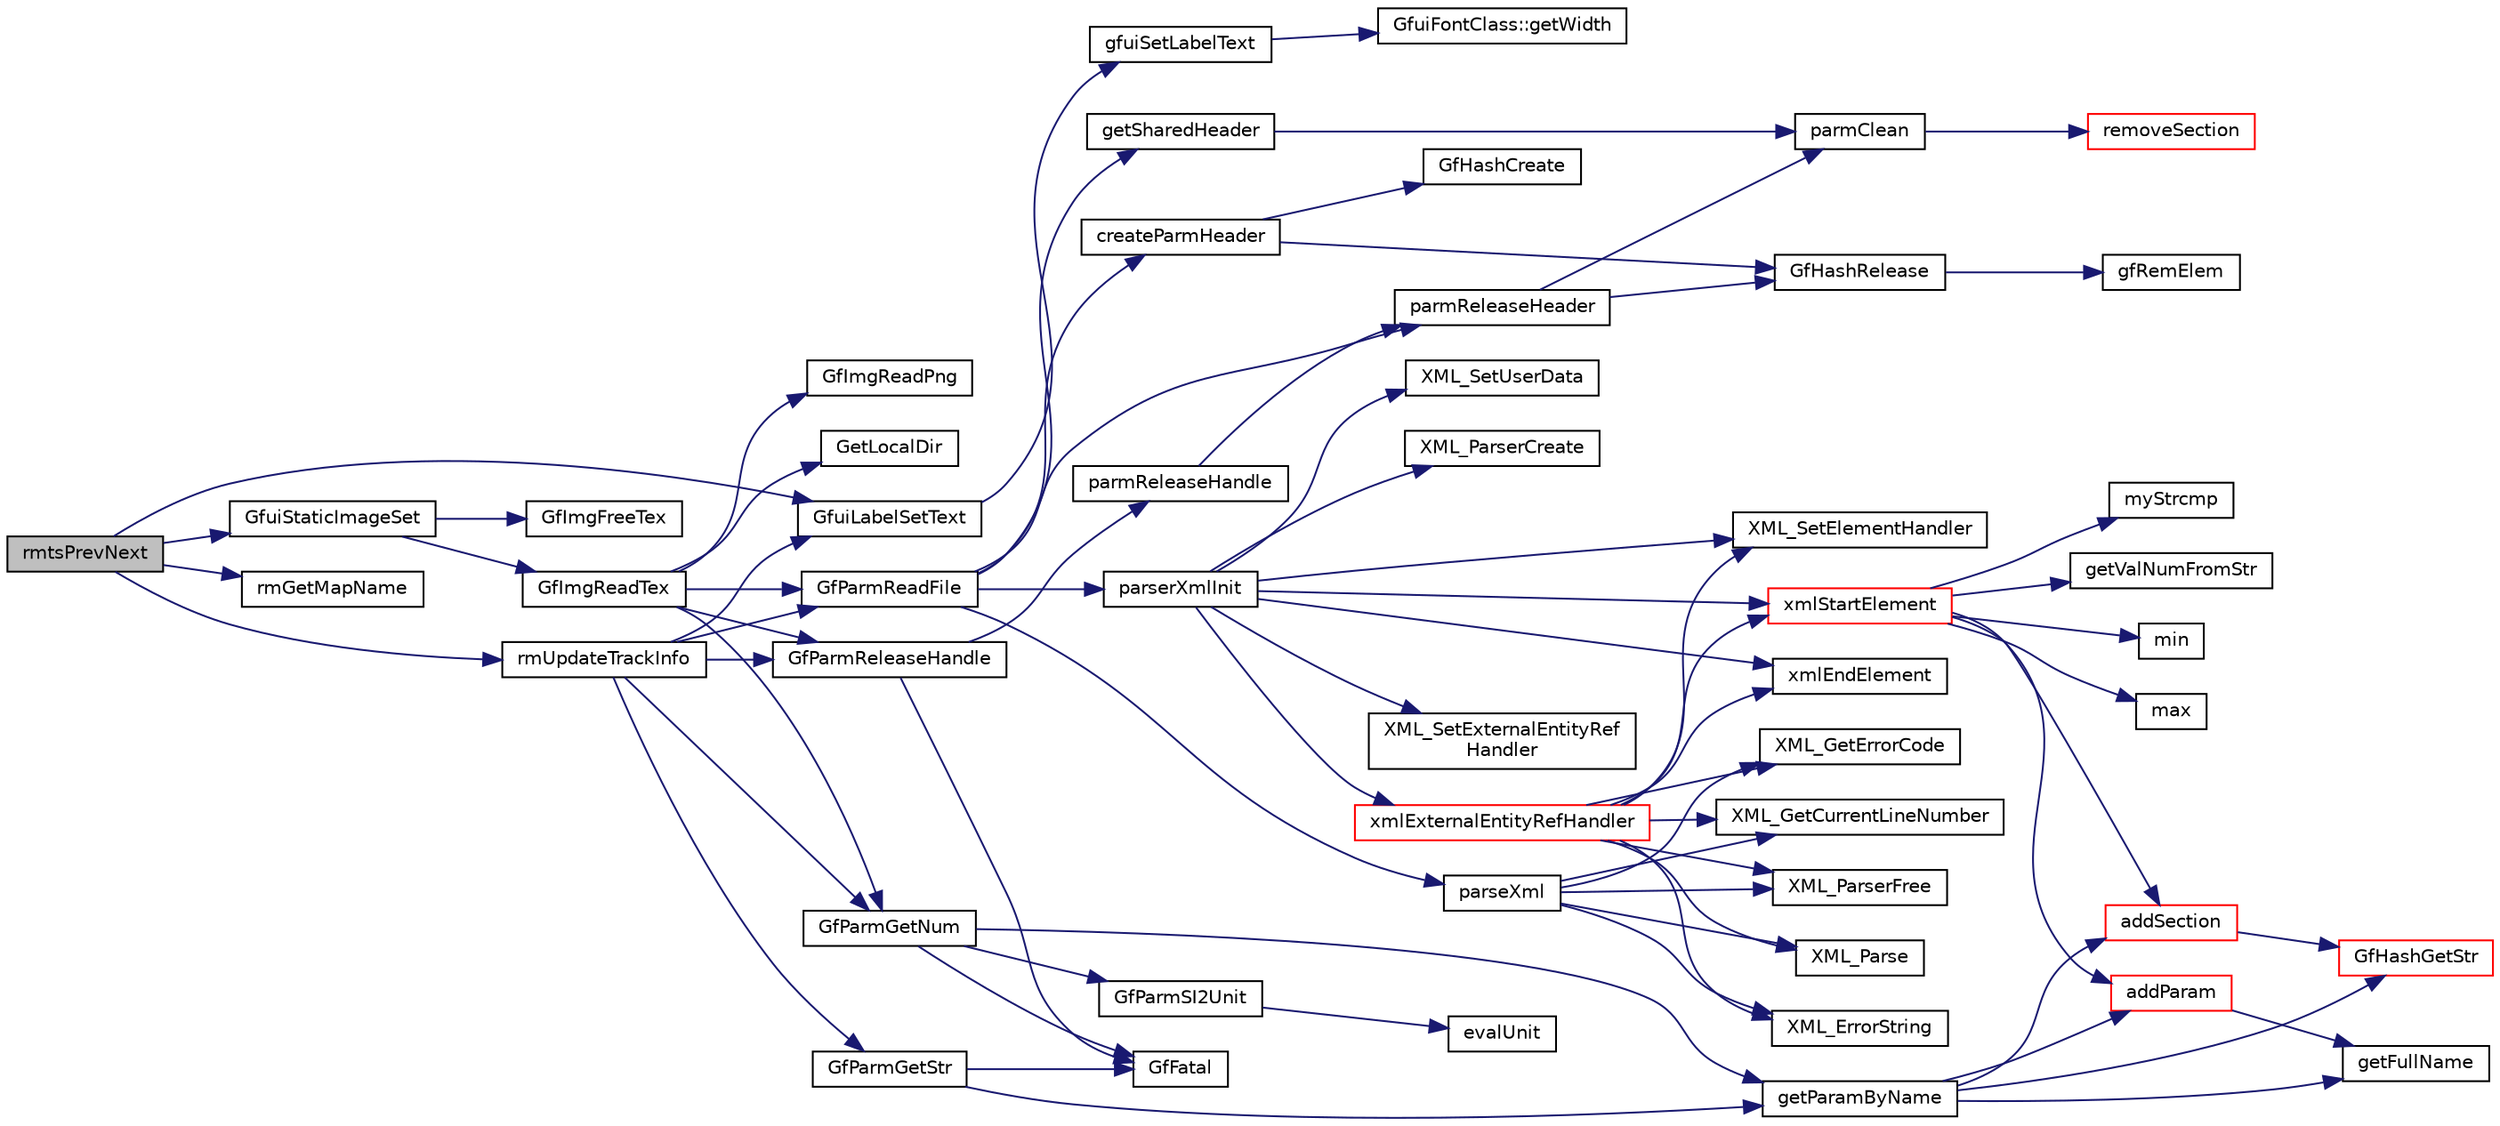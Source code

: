 digraph "rmtsPrevNext"
{
  edge [fontname="Helvetica",fontsize="10",labelfontname="Helvetica",labelfontsize="10"];
  node [fontname="Helvetica",fontsize="10",shape=record];
  rankdir="LR";
  Node1 [label="rmtsPrevNext",height=0.2,width=0.4,color="black", fillcolor="grey75", style="filled", fontcolor="black"];
  Node1 -> Node2 [color="midnightblue",fontsize="10",style="solid",fontname="Helvetica"];
  Node2 [label="GfuiLabelSetText",height=0.2,width=0.4,color="black", fillcolor="white", style="filled",URL="$group__gui.html#ga14f9a31e80f932a65f5bee3dec5a74af",tooltip="Change the text of a label. "];
  Node2 -> Node3 [color="midnightblue",fontsize="10",style="solid",fontname="Helvetica"];
  Node3 [label="gfuiSetLabelText",height=0.2,width=0.4,color="black", fillcolor="white", style="filled",URL="$guilabel_8cpp.html#aa1397d5315db5e38136962ab4f9a715b"];
  Node3 -> Node4 [color="midnightblue",fontsize="10",style="solid",fontname="Helvetica"];
  Node4 [label="GfuiFontClass::getWidth",height=0.2,width=0.4,color="black", fillcolor="white", style="filled",URL="$class_gfui_font_class.html#a96fb79e144b166ac018613a77795b7d0"];
  Node1 -> Node5 [color="midnightblue",fontsize="10",style="solid",fontname="Helvetica"];
  Node5 [label="GfuiStaticImageSet",height=0.2,width=0.4,color="black", fillcolor="white", style="filled",URL="$group__gui.html#ga275f4d03f1f0bb885ec1a91da9c934a0",tooltip="Replace an image by another one. "];
  Node5 -> Node6 [color="midnightblue",fontsize="10",style="solid",fontname="Helvetica"];
  Node6 [label="GfImgFreeTex",height=0.2,width=0.4,color="black", fillcolor="white", style="filled",URL="$group__img.html#ga9d9a836b28aed4c05fe275cff278143f",tooltip="Free the texture. "];
  Node5 -> Node7 [color="midnightblue",fontsize="10",style="solid",fontname="Helvetica"];
  Node7 [label="GfImgReadTex",height=0.2,width=0.4,color="black", fillcolor="white", style="filled",URL="$group__img.html#gab4ca7039d2496e155bfb2cd9b2e695fb",tooltip="Read a png image into a texture. "];
  Node7 -> Node8 [color="midnightblue",fontsize="10",style="solid",fontname="Helvetica"];
  Node8 [label="GetLocalDir",height=0.2,width=0.4,color="black", fillcolor="white", style="filled",URL="$tgf_8cpp.html#ae34eae3991aacabaf9c64025449d8c87"];
  Node7 -> Node9 [color="midnightblue",fontsize="10",style="solid",fontname="Helvetica"];
  Node9 [label="GfParmReadFile",height=0.2,width=0.4,color="black", fillcolor="white", style="filled",URL="$group__paramsfile.html#ga86fccfc1b5f8abf4ef6546896abd1e4f",tooltip="Read parameter set from file and return handle to parameter set. "];
  Node9 -> Node10 [color="midnightblue",fontsize="10",style="solid",fontname="Helvetica"];
  Node10 [label="getSharedHeader",height=0.2,width=0.4,color="black", fillcolor="white", style="filled",URL="$group__paramshelper.html#ga5935841c26ba851b585d1b06a06b04f9",tooltip="Helper function for looking up parameter sets in the cache. "];
  Node10 -> Node11 [color="midnightblue",fontsize="10",style="solid",fontname="Helvetica"];
  Node11 [label="parmClean",height=0.2,width=0.4,color="black", fillcolor="white", style="filled",URL="$group__paramshelper.html#gaac5f3f388c857d021c431414dc192346",tooltip="Helper function to release the parameter set content. "];
  Node11 -> Node12 [color="midnightblue",fontsize="10",style="solid",fontname="Helvetica"];
  Node12 [label="removeSection",height=0.2,width=0.4,color="red", fillcolor="white", style="filled",URL="$group__paramshelper.html#gac51895ad01bc596f2891d7f1dce31a3b",tooltip="Helper function to remove a section and its contents (subsections, elements). "];
  Node9 -> Node13 [color="midnightblue",fontsize="10",style="solid",fontname="Helvetica"];
  Node13 [label="createParmHeader",height=0.2,width=0.4,color="black", fillcolor="white", style="filled",URL="$group__paramshelper.html#ga51eeeb22e31263d97660ac17f4523059",tooltip="Helper function to create header for parameter set handle. "];
  Node13 -> Node14 [color="midnightblue",fontsize="10",style="solid",fontname="Helvetica"];
  Node14 [label="GfHashCreate",height=0.2,width=0.4,color="black", fillcolor="white", style="filled",URL="$group__hash.html#ga2f9ae7e2ca54b135a6fed903b26a51c3",tooltip="Create a new hash table. "];
  Node13 -> Node15 [color="midnightblue",fontsize="10",style="solid",fontname="Helvetica"];
  Node15 [label="GfHashRelease",height=0.2,width=0.4,color="black", fillcolor="white", style="filled",URL="$group__hash.html#ga7a1013beb031af3ded1251fb41ba0ae2",tooltip="Release a hash table. "];
  Node15 -> Node16 [color="midnightblue",fontsize="10",style="solid",fontname="Helvetica"];
  Node16 [label="gfRemElem",height=0.2,width=0.4,color="black", fillcolor="white", style="filled",URL="$hash_8cpp.html#ad7fbb4bb2471283e27a8104d62d88720",tooltip="Remove a table element. "];
  Node9 -> Node17 [color="midnightblue",fontsize="10",style="solid",fontname="Helvetica"];
  Node17 [label="parserXmlInit",height=0.2,width=0.4,color="black", fillcolor="white", style="filled",URL="$group__paramshelper.html#gac858836123c9b216a1ac07054f1c622e",tooltip="Helper function to set up XML parser in parmHandle. "];
  Node17 -> Node18 [color="midnightblue",fontsize="10",style="solid",fontname="Helvetica"];
  Node18 [label="XML_ParserCreate",height=0.2,width=0.4,color="black", fillcolor="white", style="filled",URL="$xmlparse_8h.html#ade0dde4b0e968d0ca6276f44576e13f7"];
  Node17 -> Node19 [color="midnightblue",fontsize="10",style="solid",fontname="Helvetica"];
  Node19 [label="XML_SetElementHandler",height=0.2,width=0.4,color="black", fillcolor="white", style="filled",URL="$xmlparse_8h.html#a8196f30d3a7d9af1d4ef6d19393670ce"];
  Node17 -> Node20 [color="midnightblue",fontsize="10",style="solid",fontname="Helvetica"];
  Node20 [label="xmlStartElement",height=0.2,width=0.4,color="red", fillcolor="white", style="filled",URL="$group__paramshelper.html#ga45d22a41d2ebfe64d6d62222ce1f799c",tooltip="Helper function to process opening XML elements. "];
  Node20 -> Node21 [color="midnightblue",fontsize="10",style="solid",fontname="Helvetica"];
  Node21 [label="min",height=0.2,width=0.4,color="black", fillcolor="white", style="filled",URL="$_basic_8h.html#a07ea3b7c7ac18b96fd67ba3a6757ceb2"];
  Node20 -> Node22 [color="midnightblue",fontsize="10",style="solid",fontname="Helvetica"];
  Node22 [label="max",height=0.2,width=0.4,color="black", fillcolor="white", style="filled",URL="$_basic_8h.html#a5d2b2bbbf85f9a5ef76ff76cf42a4e69"];
  Node20 -> Node23 [color="midnightblue",fontsize="10",style="solid",fontname="Helvetica"];
  Node23 [label="myStrcmp",height=0.2,width=0.4,color="black", fillcolor="white", style="filled",URL="$params_8cpp.html#abe4e52c180f7f323352a4d231263478c"];
  Node20 -> Node24 [color="midnightblue",fontsize="10",style="solid",fontname="Helvetica"];
  Node24 [label="addSection",height=0.2,width=0.4,color="red", fillcolor="white", style="filled",URL="$group__paramshelper.html#ga56946944d68598d938e65db86ce1221f",tooltip="Helper function to add a section to a parameter set. "];
  Node24 -> Node25 [color="midnightblue",fontsize="10",style="solid",fontname="Helvetica"];
  Node25 [label="GfHashGetStr",height=0.2,width=0.4,color="red", fillcolor="white", style="filled",URL="$group__hash.html#ga4e47f57400b95ab9b6fe918c123fdb26",tooltip="Get the user data associated with a string key. "];
  Node20 -> Node26 [color="midnightblue",fontsize="10",style="solid",fontname="Helvetica"];
  Node26 [label="addParam",height=0.2,width=0.4,color="red", fillcolor="white", style="filled",URL="$group__paramshelper.html#gaf202744654cbc648b47479f30ccc3a8c",tooltip="Helper function to add parameter, does not check for duplicated name. "];
  Node26 -> Node27 [color="midnightblue",fontsize="10",style="solid",fontname="Helvetica"];
  Node27 [label="getFullName",height=0.2,width=0.4,color="black", fillcolor="white", style="filled",URL="$group__paramshelper.html#gaf12253922391ef1139cd12f2a0ffa5ea",tooltip="Helper function to get the full name of a parameter (full name: \"sectionName/paramName\"). "];
  Node20 -> Node28 [color="midnightblue",fontsize="10",style="solid",fontname="Helvetica"];
  Node28 [label="getValNumFromStr",height=0.2,width=0.4,color="black", fillcolor="white", style="filled",URL="$group__paramshelper.html#ga3228b857edd4ab506cbc751eff895f77",tooltip="Helper function to parse number. "];
  Node17 -> Node29 [color="midnightblue",fontsize="10",style="solid",fontname="Helvetica"];
  Node29 [label="xmlEndElement",height=0.2,width=0.4,color="black", fillcolor="white", style="filled",URL="$group__paramshelper.html#ga48f0e93d727aea78b8dadfb8e859c26d",tooltip="Helper function to process closing XML elements. "];
  Node17 -> Node30 [color="midnightblue",fontsize="10",style="solid",fontname="Helvetica"];
  Node30 [label="XML_SetExternalEntityRef\lHandler",height=0.2,width=0.4,color="black", fillcolor="white", style="filled",URL="$xmlparse_8h.html#a4be35852fe0a42e2f46e990a49b12905"];
  Node17 -> Node31 [color="midnightblue",fontsize="10",style="solid",fontname="Helvetica"];
  Node31 [label="xmlExternalEntityRefHandler",height=0.2,width=0.4,color="red", fillcolor="white", style="filled",URL="$group__paramshelper.html#gab2e26dde18900c30b28d2476878ecdc2",tooltip="Helper function to handle external XML entities (XML referencing over multiple files/URI&#39;s). "];
  Node31 -> Node19 [color="midnightblue",fontsize="10",style="solid",fontname="Helvetica"];
  Node31 -> Node20 [color="midnightblue",fontsize="10",style="solid",fontname="Helvetica"];
  Node31 -> Node29 [color="midnightblue",fontsize="10",style="solid",fontname="Helvetica"];
  Node31 -> Node32 [color="midnightblue",fontsize="10",style="solid",fontname="Helvetica"];
  Node32 [label="XML_Parse",height=0.2,width=0.4,color="black", fillcolor="white", style="filled",URL="$xmlparse_8h.html#aa06dad15892c63db00b52076959824ab"];
  Node31 -> Node33 [color="midnightblue",fontsize="10",style="solid",fontname="Helvetica"];
  Node33 [label="XML_ErrorString",height=0.2,width=0.4,color="black", fillcolor="white", style="filled",URL="$xmlparse_8h.html#ad5096213a0c5e65394c9cce5c378edbe"];
  Node31 -> Node34 [color="midnightblue",fontsize="10",style="solid",fontname="Helvetica"];
  Node34 [label="XML_GetErrorCode",height=0.2,width=0.4,color="black", fillcolor="white", style="filled",URL="$xmlparse_8h.html#a52353f6b74112285d2480e5396de1909"];
  Node31 -> Node35 [color="midnightblue",fontsize="10",style="solid",fontname="Helvetica"];
  Node35 [label="XML_GetCurrentLineNumber",height=0.2,width=0.4,color="black", fillcolor="white", style="filled",URL="$xmlparse_8h.html#af83853fd6e66f9e3da11533240c4225f"];
  Node31 -> Node36 [color="midnightblue",fontsize="10",style="solid",fontname="Helvetica"];
  Node36 [label="XML_ParserFree",height=0.2,width=0.4,color="black", fillcolor="white", style="filled",URL="$xmlparse_8h.html#ad46cb4a3a84d2b767811fc788b7cf90f"];
  Node17 -> Node37 [color="midnightblue",fontsize="10",style="solid",fontname="Helvetica"];
  Node37 [label="XML_SetUserData",height=0.2,width=0.4,color="black", fillcolor="white", style="filled",URL="$xmlparse_8h.html#aa5537176d35f3a2a96f9a56886ea1752"];
  Node9 -> Node38 [color="midnightblue",fontsize="10",style="solid",fontname="Helvetica"];
  Node38 [label="parseXml",height=0.2,width=0.4,color="black", fillcolor="white", style="filled",URL="$group__paramshelper.html#gaf8e1884873dd5449e8fedab60c19e46a",tooltip="Helper function to parse one line of XML. "];
  Node38 -> Node32 [color="midnightblue",fontsize="10",style="solid",fontname="Helvetica"];
  Node38 -> Node33 [color="midnightblue",fontsize="10",style="solid",fontname="Helvetica"];
  Node38 -> Node34 [color="midnightblue",fontsize="10",style="solid",fontname="Helvetica"];
  Node38 -> Node35 [color="midnightblue",fontsize="10",style="solid",fontname="Helvetica"];
  Node38 -> Node36 [color="midnightblue",fontsize="10",style="solid",fontname="Helvetica"];
  Node9 -> Node39 [color="midnightblue",fontsize="10",style="solid",fontname="Helvetica"];
  Node39 [label="parmReleaseHeader",height=0.2,width=0.4,color="black", fillcolor="white", style="filled",URL="$group__paramshelper.html#ga240416a305e2986d5fe269ae7ecc92df",tooltip="Helper function to release the parameter set if the reference counter is 0. "];
  Node39 -> Node11 [color="midnightblue",fontsize="10",style="solid",fontname="Helvetica"];
  Node39 -> Node15 [color="midnightblue",fontsize="10",style="solid",fontname="Helvetica"];
  Node7 -> Node40 [color="midnightblue",fontsize="10",style="solid",fontname="Helvetica"];
  Node40 [label="GfParmGetNum",height=0.2,width=0.4,color="black", fillcolor="white", style="filled",URL="$group__paramsdata.html#ga57d6d6694c94482128c7b7bd6bf0a2e8",tooltip="Get a numerical parameter from the parameter set handle. "];
  Node40 -> Node41 [color="midnightblue",fontsize="10",style="solid",fontname="Helvetica"];
  Node41 [label="GfFatal",height=0.2,width=0.4,color="black", fillcolor="white", style="filled",URL="$tgf_8h.html#a927c58e55400ef72e0e54548b26f973d"];
  Node40 -> Node42 [color="midnightblue",fontsize="10",style="solid",fontname="Helvetica"];
  Node42 [label="getParamByName",height=0.2,width=0.4,color="black", fillcolor="white", style="filled",URL="$group__paramshelper.html#gad76ca407ee6b618e69f80c80aa319d63",tooltip="Helper function to get (or create) a parameter by name. "];
  Node42 -> Node27 [color="midnightblue",fontsize="10",style="solid",fontname="Helvetica"];
  Node42 -> Node25 [color="midnightblue",fontsize="10",style="solid",fontname="Helvetica"];
  Node42 -> Node24 [color="midnightblue",fontsize="10",style="solid",fontname="Helvetica"];
  Node42 -> Node26 [color="midnightblue",fontsize="10",style="solid",fontname="Helvetica"];
  Node40 -> Node43 [color="midnightblue",fontsize="10",style="solid",fontname="Helvetica"];
  Node43 [label="GfParmSI2Unit",height=0.2,width=0.4,color="black", fillcolor="white", style="filled",URL="$group__paramsdata.html#gab24de0cda7e3f9a5ea42be6dd7592a38",tooltip="Convert a value from SI to given unit. "];
  Node43 -> Node44 [color="midnightblue",fontsize="10",style="solid",fontname="Helvetica"];
  Node44 [label="evalUnit",height=0.2,width=0.4,color="black", fillcolor="white", style="filled",URL="$group__paramshelper.html#ga939d9b995855a1e99d2ed2591692c71d",tooltip="Support function to multiply or divide dest with unit conversion factor. "];
  Node7 -> Node45 [color="midnightblue",fontsize="10",style="solid",fontname="Helvetica"];
  Node45 [label="GfImgReadPng",height=0.2,width=0.4,color="black", fillcolor="white", style="filled",URL="$group__img.html#gae1213f2d0c4f49bfdf3b064c342216bd",tooltip="Load an image from disk to a buffer in RGBA mode. "];
  Node7 -> Node46 [color="midnightblue",fontsize="10",style="solid",fontname="Helvetica"];
  Node46 [label="GfParmReleaseHandle",height=0.2,width=0.4,color="black", fillcolor="white", style="filled",URL="$group__paramsfile.html#ga1a1597d2697db41bcb9fdb64a6569761",tooltip="Release given parameter set handle parmHandle. "];
  Node46 -> Node41 [color="midnightblue",fontsize="10",style="solid",fontname="Helvetica"];
  Node46 -> Node47 [color="midnightblue",fontsize="10",style="solid",fontname="Helvetica"];
  Node47 [label="parmReleaseHandle",height=0.2,width=0.4,color="black", fillcolor="white", style="filled",URL="$group__paramshelper.html#gaed13d1d94abd7055dcd118e91a857cf8",tooltip="Helper function to release the handle and eventually the referenced parameter set (if the reference c..."];
  Node47 -> Node39 [color="midnightblue",fontsize="10",style="solid",fontname="Helvetica"];
  Node1 -> Node48 [color="midnightblue",fontsize="10",style="solid",fontname="Helvetica"];
  Node48 [label="rmGetMapName",height=0.2,width=0.4,color="black", fillcolor="white", style="filled",URL="$trackselect_8cpp.html#ae4af213623c3b4e446f53a84ce24ed6b"];
  Node1 -> Node49 [color="midnightblue",fontsize="10",style="solid",fontname="Helvetica"];
  Node49 [label="rmUpdateTrackInfo",height=0.2,width=0.4,color="black", fillcolor="white", style="filled",URL="$trackselect_8cpp.html#afb7a756d94df329f425b0034a50caff9"];
  Node49 -> Node9 [color="midnightblue",fontsize="10",style="solid",fontname="Helvetica"];
  Node49 -> Node2 [color="midnightblue",fontsize="10",style="solid",fontname="Helvetica"];
  Node49 -> Node50 [color="midnightblue",fontsize="10",style="solid",fontname="Helvetica"];
  Node50 [label="GfParmGetStr",height=0.2,width=0.4,color="black", fillcolor="white", style="filled",URL="$group__paramsdata.html#gaa37bfd1fabd03d24fd50812c2330fa12",tooltip="Get a string parameter from the parameter set handle. "];
  Node50 -> Node41 [color="midnightblue",fontsize="10",style="solid",fontname="Helvetica"];
  Node50 -> Node42 [color="midnightblue",fontsize="10",style="solid",fontname="Helvetica"];
  Node49 -> Node40 [color="midnightblue",fontsize="10",style="solid",fontname="Helvetica"];
  Node49 -> Node46 [color="midnightblue",fontsize="10",style="solid",fontname="Helvetica"];
}
